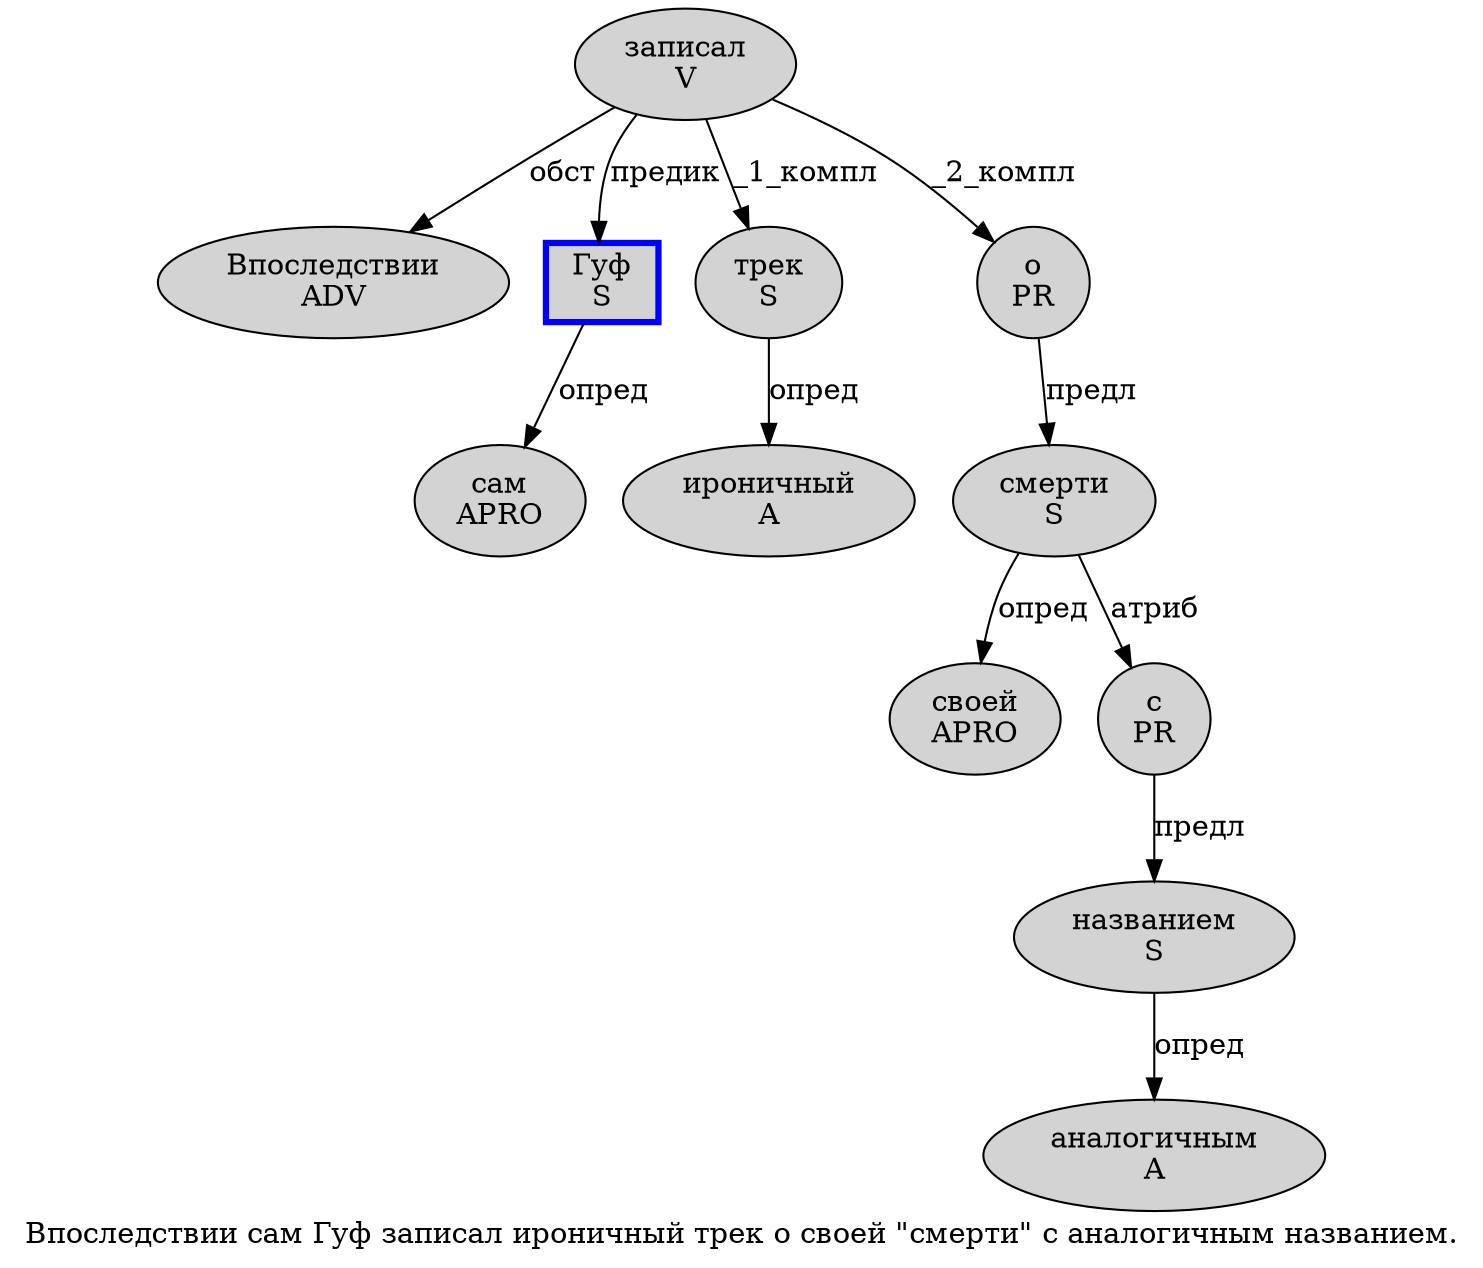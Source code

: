 digraph SENTENCE_366 {
	graph [label="Впоследствии сам Гуф записал ироничный трек о своей \"смерти\" с аналогичным названием."]
	node [style=filled]
		0 [label="Впоследствии
ADV" color="" fillcolor=lightgray penwidth=1 shape=ellipse]
		1 [label="сам
APRO" color="" fillcolor=lightgray penwidth=1 shape=ellipse]
		2 [label="Гуф
S" color=blue fillcolor=lightgray penwidth=3 shape=box]
		3 [label="записал
V" color="" fillcolor=lightgray penwidth=1 shape=ellipse]
		4 [label="ироничный
A" color="" fillcolor=lightgray penwidth=1 shape=ellipse]
		5 [label="трек
S" color="" fillcolor=lightgray penwidth=1 shape=ellipse]
		6 [label="о
PR" color="" fillcolor=lightgray penwidth=1 shape=ellipse]
		7 [label="своей
APRO" color="" fillcolor=lightgray penwidth=1 shape=ellipse]
		9 [label="смерти
S" color="" fillcolor=lightgray penwidth=1 shape=ellipse]
		11 [label="с
PR" color="" fillcolor=lightgray penwidth=1 shape=ellipse]
		12 [label="аналогичным
A" color="" fillcolor=lightgray penwidth=1 shape=ellipse]
		13 [label="названием
S" color="" fillcolor=lightgray penwidth=1 shape=ellipse]
			2 -> 1 [label="опред"]
			5 -> 4 [label="опред"]
			6 -> 9 [label="предл"]
			9 -> 7 [label="опред"]
			9 -> 11 [label="атриб"]
			3 -> 0 [label="обст"]
			3 -> 2 [label="предик"]
			3 -> 5 [label="_1_компл"]
			3 -> 6 [label="_2_компл"]
			13 -> 12 [label="опред"]
			11 -> 13 [label="предл"]
}